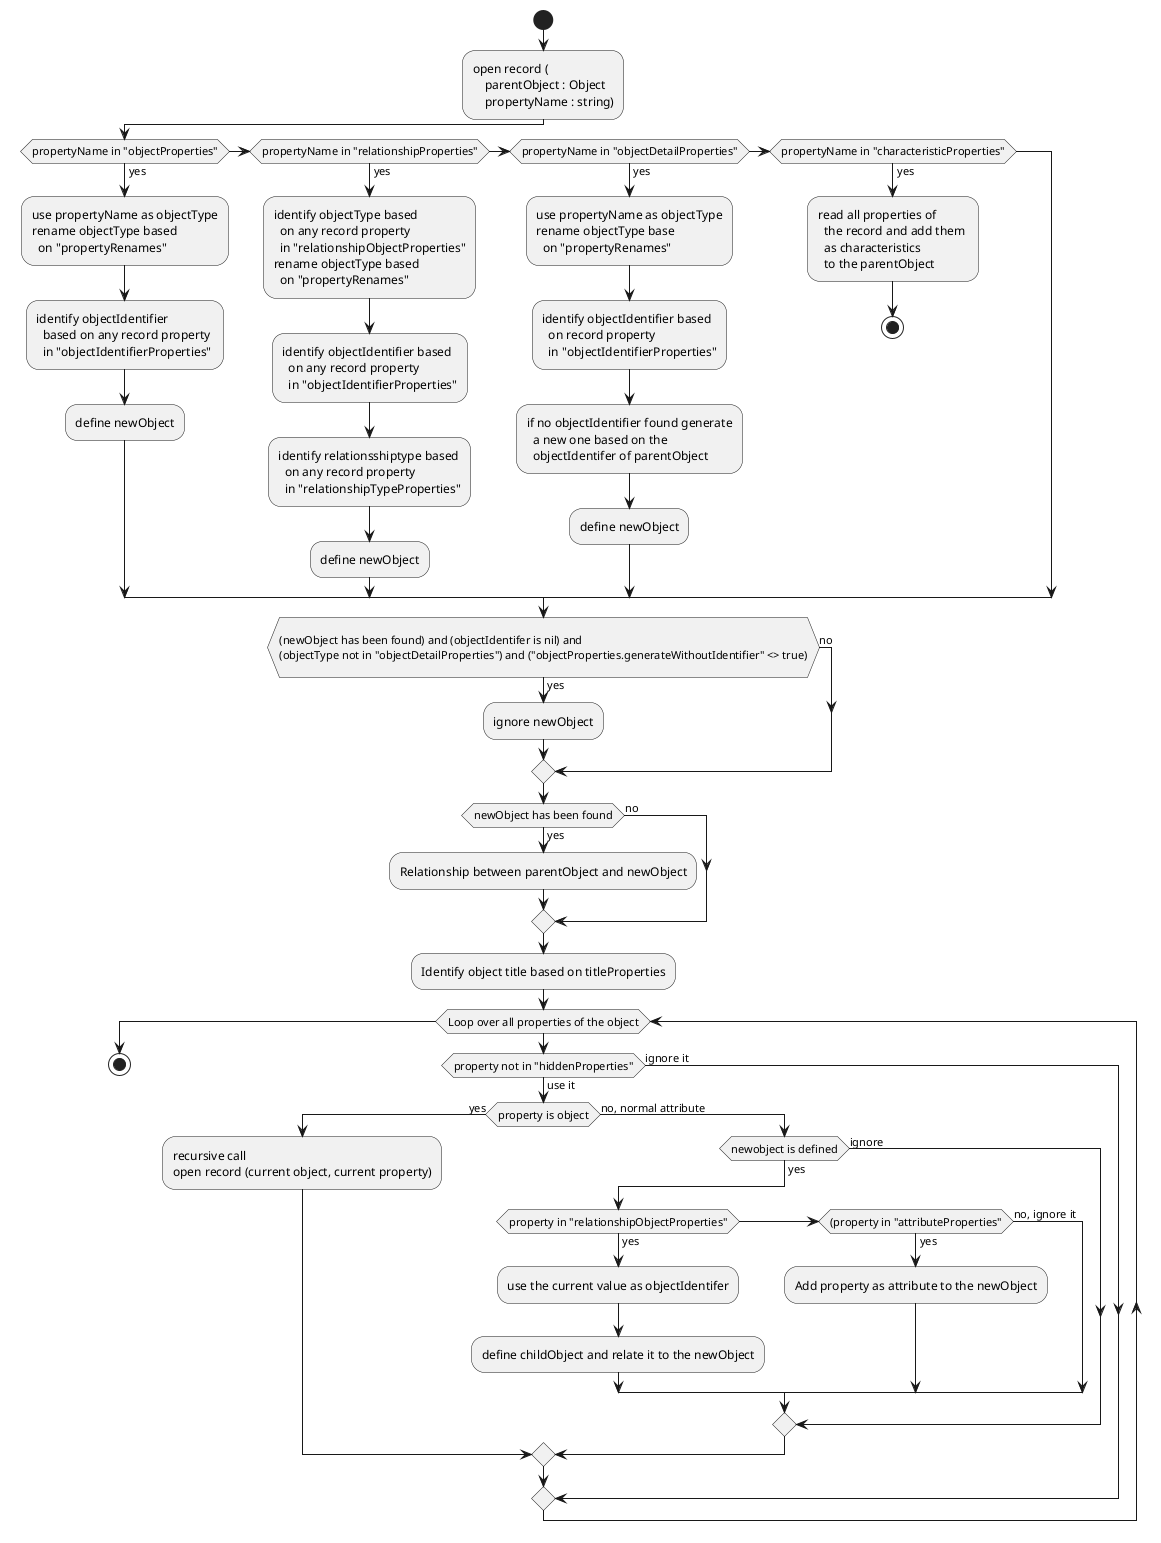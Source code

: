 @startuml

start

:open record (
    parentObject : Object
    propertyName : string);

if (propertyName in "objectProperties") then (yes)
:use propertyName as objectType
rename objectType based 
  on "propertyRenames";

:identify objectIdentifier 
  based on any record property 
  in "objectIdentifierProperties";

:define newObject;

elseif (propertyName in "relationshipProperties") then (yes)
:identify objectType based 
  on any record property 
  in "relationshipObjectProperties"
rename objectType based
  on "propertyRenames";
:identify objectIdentifier based
  on any record property 
  in "objectIdentifierProperties";
:identify relationsshiptype based
  on any record property 
  in "relationshipTypeProperties";

:define newObject;
elseif (propertyName in "objectDetailProperties") then(yes)
:use propertyName as objectType
rename objectType base
  on "propertyRenames";

:identify objectIdentifier based
  on record property 
  in "objectIdentifierProperties";
:if no objectIdentifier found generate 
  a new one based on the 
  objectIdentifer of parentObject;
:define newObject;

elseif (propertyName in "characteristicProperties") then(yes)
:read all properties of 
  the record and add them 
  as characteristics 
  to the parentObject;
stop

endif

if (\n(newObject has been found) and (objectIdentifer is nil) and
(objectType not in "objectDetailProperties") and ("objectProperties.generateWithoutIdentifier" <> true)\n) then  (yes)
   :ignore newObject;
else (no)
endif


if (newObject has been found) then (yes)
  :Relationship between parentObject and newObject;
else (no)
endif

:Identify object title based on titleProperties;

while (Loop over all properties of the object)
if (property not in "hiddenProperties") then (use it)
if (property is object) then (yes)
  :recursive call
open record (current object, current property);
else (no, normal attribute)
  if (newobject is defined) then (yes)
    if (property in "relationshipObjectProperties") then (yes)
      :use the current value as objectIdentifer;
      :define childObject and relate it to the newObject; 
    elseif ((property in "attributeProperties") then (yes)
      :Add property as attribute to the newObject;
    else (no, ignore it)
    endif
  else (ignore)
  endif
endif
else (ignore it)
endif
endwhile 

stop

@enduml